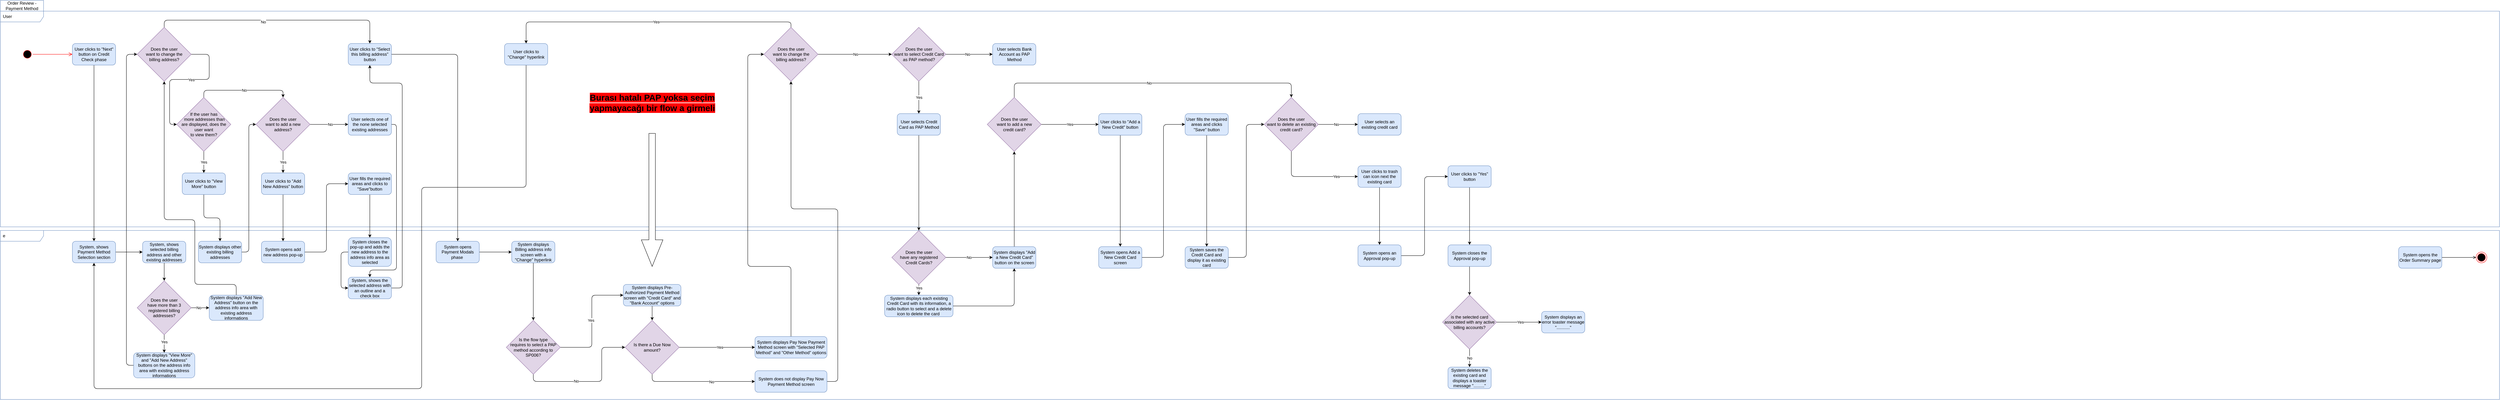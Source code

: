 <mxfile version="20.8.13" type="github">
  <diagram id="C5RBs43oDa-KdzZeNtuy" name="Page-1">
    <mxGraphModel dx="4780" dy="4201" grid="1" gridSize="10" guides="1" tooltips="1" connect="1" arrows="1" fold="1" page="1" pageScale="1" pageWidth="1169" pageHeight="827" math="0" shadow="0">
      <root>
        <mxCell id="WIyWlLk6GJQsqaUBKTNV-0" />
        <mxCell id="WIyWlLk6GJQsqaUBKTNV-1" parent="WIyWlLk6GJQsqaUBKTNV-0" />
        <mxCell id="Vh_eDv6WG60vxoZglGoL-0" value="e" style="shape=umlFrame;whiteSpace=wrap;html=1;width=120;height=30;boundedLbl=1;verticalAlign=middle;align=left;spacingLeft=5;fillColor=none;strokeColor=#6c8ebf;" vertex="1" parent="WIyWlLk6GJQsqaUBKTNV-1">
          <mxGeometry x="50" y="-900" width="6940" height="470" as="geometry" />
        </mxCell>
        <mxCell id="Vh_eDv6WG60vxoZglGoL-1" value="User" style="shape=umlFrame;whiteSpace=wrap;html=1;width=120;height=30;boundedLbl=1;verticalAlign=middle;align=left;spacingLeft=5;fillColor=none;strokeColor=#6c8ebf;" vertex="1" parent="WIyWlLk6GJQsqaUBKTNV-1">
          <mxGeometry x="50" y="-1510" width="6940" height="600" as="geometry" />
        </mxCell>
        <mxCell id="Vh_eDv6WG60vxoZglGoL-2" value="" style="ellipse;html=1;shape=startState;fillColor=#000000;strokeColor=#ff0000;" vertex="1" parent="WIyWlLk6GJQsqaUBKTNV-1">
          <mxGeometry x="110" y="-1405" width="30" height="30" as="geometry" />
        </mxCell>
        <mxCell id="Vh_eDv6WG60vxoZglGoL-3" value="" style="edgeStyle=orthogonalEdgeStyle;html=1;verticalAlign=bottom;endArrow=open;endSize=8;strokeColor=#ff0000;rounded=0;entryX=0;entryY=0.5;entryDx=0;entryDy=0;" edge="1" parent="WIyWlLk6GJQsqaUBKTNV-1" source="Vh_eDv6WG60vxoZglGoL-2" target="Vh_eDv6WG60vxoZglGoL-5">
          <mxGeometry relative="1" as="geometry">
            <mxPoint x="125" y="-1315" as="targetPoint" />
          </mxGeometry>
        </mxCell>
        <mxCell id="Vh_eDv6WG60vxoZglGoL-21" style="edgeStyle=orthogonalEdgeStyle;rounded=1;orthogonalLoop=1;jettySize=auto;html=1;entryX=0.5;entryY=0;entryDx=0;entryDy=0;" edge="1" parent="WIyWlLk6GJQsqaUBKTNV-1" source="Vh_eDv6WG60vxoZglGoL-5" target="Vh_eDv6WG60vxoZglGoL-17">
          <mxGeometry relative="1" as="geometry" />
        </mxCell>
        <mxCell id="Vh_eDv6WG60vxoZglGoL-5" value="User clicks to &quot;Next&quot; button on Credit Check phase" style="whiteSpace=wrap;html=1;fillColor=#dae8fc;strokeColor=#6c8ebf;rounded=1;" vertex="1" parent="WIyWlLk6GJQsqaUBKTNV-1">
          <mxGeometry x="250" y="-1420" width="120" height="60" as="geometry" />
        </mxCell>
        <mxCell id="Vh_eDv6WG60vxoZglGoL-24" style="edgeStyle=orthogonalEdgeStyle;rounded=1;orthogonalLoop=1;jettySize=auto;html=1;entryX=0.5;entryY=0;entryDx=0;entryDy=0;exitX=0.5;exitY=0;exitDx=0;exitDy=0;" edge="1" parent="WIyWlLk6GJQsqaUBKTNV-1" source="Vh_eDv6WG60vxoZglGoL-13" target="Vh_eDv6WG60vxoZglGoL-23">
          <mxGeometry relative="1" as="geometry" />
        </mxCell>
        <mxCell id="Vh_eDv6WG60vxoZglGoL-25" value="No" style="edgeLabel;html=1;align=center;verticalAlign=middle;resizable=0;points=[];" vertex="1" connectable="0" parent="Vh_eDv6WG60vxoZglGoL-24">
          <mxGeometry x="0.245" y="-1" relative="1" as="geometry">
            <mxPoint x="-114" y="4" as="offset" />
          </mxGeometry>
        </mxCell>
        <mxCell id="Vh_eDv6WG60vxoZglGoL-90" style="edgeStyle=orthogonalEdgeStyle;rounded=1;orthogonalLoop=1;jettySize=auto;html=1;entryX=0;entryY=0.5;entryDx=0;entryDy=0;" edge="1" parent="WIyWlLk6GJQsqaUBKTNV-1" source="Vh_eDv6WG60vxoZglGoL-13" target="Vh_eDv6WG60vxoZglGoL-60">
          <mxGeometry relative="1" as="geometry">
            <Array as="points">
              <mxPoint x="630" y="-1390" />
              <mxPoint x="630" y="-1320" />
              <mxPoint x="520" y="-1320" />
              <mxPoint x="520" y="-1195" />
            </Array>
          </mxGeometry>
        </mxCell>
        <mxCell id="Vh_eDv6WG60vxoZglGoL-91" value="Yes" style="edgeLabel;html=1;align=center;verticalAlign=middle;resizable=0;points=[];" vertex="1" connectable="0" parent="Vh_eDv6WG60vxoZglGoL-90">
          <mxGeometry x="-0.148" y="1" relative="1" as="geometry">
            <mxPoint x="-10" as="offset" />
          </mxGeometry>
        </mxCell>
        <mxCell id="Vh_eDv6WG60vxoZglGoL-13" value="Does the user &lt;br&gt;want to change the &lt;br&gt;billing address?" style="rhombus;whiteSpace=wrap;html=1;fillColor=#e1d5e7;strokeColor=#9673a6;" vertex="1" parent="WIyWlLk6GJQsqaUBKTNV-1">
          <mxGeometry x="430" y="-1465" width="150" height="150" as="geometry" />
        </mxCell>
        <mxCell id="Vh_eDv6WG60vxoZglGoL-14" style="edgeStyle=orthogonalEdgeStyle;rounded=0;orthogonalLoop=1;jettySize=auto;html=1;entryX=0;entryY=0.5;entryDx=0;entryDy=0;endArrow=open;endFill=0;" edge="1" parent="WIyWlLk6GJQsqaUBKTNV-1" source="Vh_eDv6WG60vxoZglGoL-15" target="Vh_eDv6WG60vxoZglGoL-18">
          <mxGeometry relative="1" as="geometry" />
        </mxCell>
        <mxCell id="Vh_eDv6WG60vxoZglGoL-15" value="System opens the Order Summary page" style="whiteSpace=wrap;html=1;fillColor=#dae8fc;strokeColor=#6c8ebf;rounded=1;" vertex="1" parent="WIyWlLk6GJQsqaUBKTNV-1">
          <mxGeometry x="6710" y="-855" width="120" height="60" as="geometry" />
        </mxCell>
        <mxCell id="Vh_eDv6WG60vxoZglGoL-58" style="edgeStyle=orthogonalEdgeStyle;rounded=1;orthogonalLoop=1;jettySize=auto;html=1;entryX=0;entryY=0.5;entryDx=0;entryDy=0;" edge="1" parent="WIyWlLk6GJQsqaUBKTNV-1" source="Vh_eDv6WG60vxoZglGoL-17" target="Vh_eDv6WG60vxoZglGoL-47">
          <mxGeometry relative="1" as="geometry" />
        </mxCell>
        <mxCell id="Vh_eDv6WG60vxoZglGoL-17" value="System, shows Payment Method Selection section" style="whiteSpace=wrap;html=1;fillColor=#dae8fc;strokeColor=#6c8ebf;rounded=1;" vertex="1" parent="WIyWlLk6GJQsqaUBKTNV-1">
          <mxGeometry x="250" y="-870" width="120" height="60" as="geometry" />
        </mxCell>
        <mxCell id="Vh_eDv6WG60vxoZglGoL-18" value="" style="ellipse;html=1;shape=endState;fillColor=#000000;strokeColor=#ff0000;" vertex="1" parent="WIyWlLk6GJQsqaUBKTNV-1">
          <mxGeometry x="6925" y="-840" width="30" height="30" as="geometry" />
        </mxCell>
        <mxCell id="Vh_eDv6WG60vxoZglGoL-19" value="Order Review - Payment Method" style="rounded=0;whiteSpace=wrap;html=1;fillColor=none;strokeColor=#6c8ebf;" vertex="1" parent="WIyWlLk6GJQsqaUBKTNV-1">
          <mxGeometry x="50" y="-1540" width="120" height="30" as="geometry" />
        </mxCell>
        <mxCell id="Vh_eDv6WG60vxoZglGoL-70" style="edgeStyle=orthogonalEdgeStyle;rounded=1;orthogonalLoop=1;jettySize=auto;html=1;entryX=0.5;entryY=0;entryDx=0;entryDy=0;" edge="1" parent="WIyWlLk6GJQsqaUBKTNV-1" source="Vh_eDv6WG60vxoZglGoL-23" target="Vh_eDv6WG60vxoZglGoL-69">
          <mxGeometry relative="1" as="geometry" />
        </mxCell>
        <mxCell id="Vh_eDv6WG60vxoZglGoL-23" value="User clicks to &quot;Select this billing address&quot; button" style="whiteSpace=wrap;html=1;fillColor=#dae8fc;strokeColor=#6c8ebf;rounded=1;" vertex="1" parent="WIyWlLk6GJQsqaUBKTNV-1">
          <mxGeometry x="1016" y="-1420" width="120" height="60" as="geometry" />
        </mxCell>
        <mxCell id="Vh_eDv6WG60vxoZglGoL-31" style="edgeStyle=orthogonalEdgeStyle;rounded=1;orthogonalLoop=1;jettySize=auto;html=1;entryX=0;entryY=0.5;entryDx=0;entryDy=0;" edge="1" parent="WIyWlLk6GJQsqaUBKTNV-1" source="Vh_eDv6WG60vxoZglGoL-27" target="Vh_eDv6WG60vxoZglGoL-30">
          <mxGeometry relative="1" as="geometry" />
        </mxCell>
        <mxCell id="Vh_eDv6WG60vxoZglGoL-32" value="No" style="edgeLabel;html=1;align=center;verticalAlign=middle;resizable=0;points=[];" vertex="1" connectable="0" parent="Vh_eDv6WG60vxoZglGoL-31">
          <mxGeometry x="0.213" y="-2" relative="1" as="geometry">
            <mxPoint x="-9" y="-2" as="offset" />
          </mxGeometry>
        </mxCell>
        <mxCell id="Vh_eDv6WG60vxoZglGoL-38" style="edgeStyle=orthogonalEdgeStyle;rounded=1;orthogonalLoop=1;jettySize=auto;html=1;entryX=0.5;entryY=0;entryDx=0;entryDy=0;" edge="1" parent="WIyWlLk6GJQsqaUBKTNV-1" source="Vh_eDv6WG60vxoZglGoL-27" target="Vh_eDv6WG60vxoZglGoL-35">
          <mxGeometry relative="1" as="geometry" />
        </mxCell>
        <mxCell id="Vh_eDv6WG60vxoZglGoL-39" value="Yes" style="edgeLabel;html=1;align=center;verticalAlign=middle;resizable=0;points=[];" vertex="1" connectable="0" parent="Vh_eDv6WG60vxoZglGoL-38">
          <mxGeometry x="0.22" relative="1" as="geometry">
            <mxPoint y="-7" as="offset" />
          </mxGeometry>
        </mxCell>
        <mxCell id="Vh_eDv6WG60vxoZglGoL-27" value="Does the user &lt;br&gt;want to add a new address?" style="rhombus;whiteSpace=wrap;html=1;fillColor=#e1d5e7;strokeColor=#9673a6;" vertex="1" parent="WIyWlLk6GJQsqaUBKTNV-1">
          <mxGeometry x="760" y="-1270" width="150" height="150" as="geometry" />
        </mxCell>
        <mxCell id="Vh_eDv6WG60vxoZglGoL-50" style="edgeStyle=orthogonalEdgeStyle;rounded=1;orthogonalLoop=1;jettySize=auto;html=1;entryX=0.5;entryY=0;entryDx=0;entryDy=0;" edge="1" parent="WIyWlLk6GJQsqaUBKTNV-1" source="Vh_eDv6WG60vxoZglGoL-30" target="Vh_eDv6WG60vxoZglGoL-33">
          <mxGeometry relative="1" as="geometry">
            <Array as="points">
              <mxPoint x="1150" y="-1195" />
              <mxPoint x="1150" y="-790" />
              <mxPoint x="1076" y="-790" />
            </Array>
          </mxGeometry>
        </mxCell>
        <mxCell id="Vh_eDv6WG60vxoZglGoL-30" value="User selects one of the none selected existing addresses" style="whiteSpace=wrap;html=1;fillColor=#dae8fc;strokeColor=#6c8ebf;rounded=1;" vertex="1" parent="WIyWlLk6GJQsqaUBKTNV-1">
          <mxGeometry x="1016" y="-1225" width="120" height="60" as="geometry" />
        </mxCell>
        <mxCell id="Vh_eDv6WG60vxoZglGoL-34" style="edgeStyle=orthogonalEdgeStyle;rounded=1;orthogonalLoop=1;jettySize=auto;html=1;entryX=0.5;entryY=1;entryDx=0;entryDy=0;" edge="1" parent="WIyWlLk6GJQsqaUBKTNV-1" source="Vh_eDv6WG60vxoZglGoL-33" target="Vh_eDv6WG60vxoZglGoL-23">
          <mxGeometry relative="1" as="geometry">
            <Array as="points">
              <mxPoint x="1166" y="-740" />
              <mxPoint x="1166" y="-1310" />
              <mxPoint x="1076" y="-1310" />
            </Array>
          </mxGeometry>
        </mxCell>
        <mxCell id="Vh_eDv6WG60vxoZglGoL-33" value="System, shows the selected address with an outline and a check box" style="whiteSpace=wrap;html=1;fillColor=#dae8fc;strokeColor=#6c8ebf;rounded=1;" vertex="1" parent="WIyWlLk6GJQsqaUBKTNV-1">
          <mxGeometry x="1016" y="-770" width="120" height="60" as="geometry" />
        </mxCell>
        <mxCell id="Vh_eDv6WG60vxoZglGoL-40" style="edgeStyle=orthogonalEdgeStyle;rounded=1;orthogonalLoop=1;jettySize=auto;html=1;entryX=0.5;entryY=0;entryDx=0;entryDy=0;" edge="1" parent="WIyWlLk6GJQsqaUBKTNV-1" source="Vh_eDv6WG60vxoZglGoL-35" target="Vh_eDv6WG60vxoZglGoL-36">
          <mxGeometry relative="1" as="geometry" />
        </mxCell>
        <mxCell id="Vh_eDv6WG60vxoZglGoL-35" value="User clicks to &quot;Add New Address&quot; button" style="whiteSpace=wrap;html=1;fillColor=#dae8fc;strokeColor=#6c8ebf;rounded=1;" vertex="1" parent="WIyWlLk6GJQsqaUBKTNV-1">
          <mxGeometry x="775" y="-1060" width="120" height="60" as="geometry" />
        </mxCell>
        <mxCell id="Vh_eDv6WG60vxoZglGoL-41" style="edgeStyle=orthogonalEdgeStyle;rounded=1;orthogonalLoop=1;jettySize=auto;html=1;entryX=0;entryY=0.5;entryDx=0;entryDy=0;" edge="1" parent="WIyWlLk6GJQsqaUBKTNV-1" source="Vh_eDv6WG60vxoZglGoL-36" target="Vh_eDv6WG60vxoZglGoL-37">
          <mxGeometry relative="1" as="geometry" />
        </mxCell>
        <mxCell id="Vh_eDv6WG60vxoZglGoL-36" value="System opens add new address pop-up" style="whiteSpace=wrap;html=1;fillColor=#dae8fc;strokeColor=#6c8ebf;rounded=1;" vertex="1" parent="WIyWlLk6GJQsqaUBKTNV-1">
          <mxGeometry x="775" y="-870" width="120" height="60" as="geometry" />
        </mxCell>
        <mxCell id="Vh_eDv6WG60vxoZglGoL-45" style="edgeStyle=orthogonalEdgeStyle;rounded=1;orthogonalLoop=1;jettySize=auto;html=1;entryX=0.5;entryY=0;entryDx=0;entryDy=0;" edge="1" parent="WIyWlLk6GJQsqaUBKTNV-1" source="Vh_eDv6WG60vxoZglGoL-37" target="Vh_eDv6WG60vxoZglGoL-42">
          <mxGeometry relative="1" as="geometry">
            <Array as="points">
              <mxPoint x="1076" y="-910" />
              <mxPoint x="1076" y="-910" />
            </Array>
          </mxGeometry>
        </mxCell>
        <mxCell id="Vh_eDv6WG60vxoZglGoL-37" value="User fills the required areas and clicks to &quot;Save&quot;button" style="whiteSpace=wrap;html=1;fillColor=#dae8fc;strokeColor=#6c8ebf;rounded=1;" vertex="1" parent="WIyWlLk6GJQsqaUBKTNV-1">
          <mxGeometry x="1016" y="-1060" width="120" height="60" as="geometry" />
        </mxCell>
        <mxCell id="Vh_eDv6WG60vxoZglGoL-44" style="edgeStyle=orthogonalEdgeStyle;rounded=1;orthogonalLoop=1;jettySize=auto;html=1;entryX=0;entryY=0.5;entryDx=0;entryDy=0;" edge="1" parent="WIyWlLk6GJQsqaUBKTNV-1" source="Vh_eDv6WG60vxoZglGoL-42" target="Vh_eDv6WG60vxoZglGoL-33">
          <mxGeometry relative="1" as="geometry">
            <Array as="points">
              <mxPoint x="996" y="-840" />
              <mxPoint x="996" y="-740" />
            </Array>
          </mxGeometry>
        </mxCell>
        <mxCell id="Vh_eDv6WG60vxoZglGoL-42" value="System closes the pop-up and adds the new address to the address info area as selected" style="whiteSpace=wrap;html=1;fillColor=#dae8fc;strokeColor=#6c8ebf;rounded=1;" vertex="1" parent="WIyWlLk6GJQsqaUBKTNV-1">
          <mxGeometry x="1016" y="-880" width="120" height="80" as="geometry" />
        </mxCell>
        <mxCell id="Vh_eDv6WG60vxoZglGoL-51" style="edgeStyle=orthogonalEdgeStyle;rounded=1;orthogonalLoop=1;jettySize=auto;html=1;" edge="1" parent="WIyWlLk6GJQsqaUBKTNV-1" source="Vh_eDv6WG60vxoZglGoL-47" target="Vh_eDv6WG60vxoZglGoL-48">
          <mxGeometry relative="1" as="geometry" />
        </mxCell>
        <mxCell id="Vh_eDv6WG60vxoZglGoL-47" value="System, shows selected billing address and other existing addresses" style="whiteSpace=wrap;html=1;fillColor=#dae8fc;strokeColor=#6c8ebf;rounded=1;" vertex="1" parent="WIyWlLk6GJQsqaUBKTNV-1">
          <mxGeometry x="445" y="-870" width="120" height="60" as="geometry" />
        </mxCell>
        <mxCell id="Vh_eDv6WG60vxoZglGoL-52" style="edgeStyle=orthogonalEdgeStyle;rounded=1;orthogonalLoop=1;jettySize=auto;html=1;entryX=0.5;entryY=0;entryDx=0;entryDy=0;" edge="1" parent="WIyWlLk6GJQsqaUBKTNV-1" source="Vh_eDv6WG60vxoZglGoL-48" target="Vh_eDv6WG60vxoZglGoL-49">
          <mxGeometry relative="1" as="geometry" />
        </mxCell>
        <mxCell id="Vh_eDv6WG60vxoZglGoL-53" value="Yes" style="edgeLabel;html=1;align=center;verticalAlign=middle;resizable=0;points=[];" vertex="1" connectable="0" parent="Vh_eDv6WG60vxoZglGoL-52">
          <mxGeometry x="-0.32" y="-1" relative="1" as="geometry">
            <mxPoint x="1" y="3" as="offset" />
          </mxGeometry>
        </mxCell>
        <mxCell id="Vh_eDv6WG60vxoZglGoL-55" style="edgeStyle=orthogonalEdgeStyle;rounded=1;orthogonalLoop=1;jettySize=auto;html=1;entryX=0;entryY=0.5;entryDx=0;entryDy=0;" edge="1" parent="WIyWlLk6GJQsqaUBKTNV-1" source="Vh_eDv6WG60vxoZglGoL-48" target="Vh_eDv6WG60vxoZglGoL-54">
          <mxGeometry relative="1" as="geometry" />
        </mxCell>
        <mxCell id="Vh_eDv6WG60vxoZglGoL-56" value="No" style="edgeLabel;html=1;align=center;verticalAlign=middle;resizable=0;points=[];" vertex="1" connectable="0" parent="Vh_eDv6WG60vxoZglGoL-55">
          <mxGeometry x="0.173" y="-2" relative="1" as="geometry">
            <mxPoint x="-9" y="-2" as="offset" />
          </mxGeometry>
        </mxCell>
        <mxCell id="Vh_eDv6WG60vxoZglGoL-48" value="Does the user &lt;br&gt;have more than 3 registered billing addresses?" style="rhombus;whiteSpace=wrap;html=1;fillColor=#e1d5e7;strokeColor=#9673a6;" vertex="1" parent="WIyWlLk6GJQsqaUBKTNV-1">
          <mxGeometry x="430" y="-760" width="150" height="150" as="geometry" />
        </mxCell>
        <mxCell id="Vh_eDv6WG60vxoZglGoL-57" style="edgeStyle=orthogonalEdgeStyle;rounded=1;orthogonalLoop=1;jettySize=auto;html=1;entryX=0;entryY=0.5;entryDx=0;entryDy=0;" edge="1" parent="WIyWlLk6GJQsqaUBKTNV-1" source="Vh_eDv6WG60vxoZglGoL-49" target="Vh_eDv6WG60vxoZglGoL-13">
          <mxGeometry relative="1" as="geometry">
            <Array as="points">
              <mxPoint x="400" y="-525" />
              <mxPoint x="400" y="-1390" />
            </Array>
          </mxGeometry>
        </mxCell>
        <mxCell id="Vh_eDv6WG60vxoZglGoL-49" value="System displays &quot;View More&quot; and &quot;Add New Address&quot; buttons on the address info area with existing address informations" style="whiteSpace=wrap;html=1;fillColor=#dae8fc;strokeColor=#6c8ebf;rounded=1;" vertex="1" parent="WIyWlLk6GJQsqaUBKTNV-1">
          <mxGeometry x="420" y="-560" width="170" height="70" as="geometry" />
        </mxCell>
        <mxCell id="Vh_eDv6WG60vxoZglGoL-59" style="edgeStyle=orthogonalEdgeStyle;rounded=1;orthogonalLoop=1;jettySize=auto;html=1;entryX=0.5;entryY=1;entryDx=0;entryDy=0;" edge="1" parent="WIyWlLk6GJQsqaUBKTNV-1" source="Vh_eDv6WG60vxoZglGoL-54" target="Vh_eDv6WG60vxoZglGoL-13">
          <mxGeometry relative="1" as="geometry">
            <Array as="points">
              <mxPoint x="705" y="-750" />
              <mxPoint x="590" y="-750" />
              <mxPoint x="590" y="-930" />
              <mxPoint x="505" y="-930" />
            </Array>
          </mxGeometry>
        </mxCell>
        <mxCell id="Vh_eDv6WG60vxoZglGoL-54" value="System displays &quot;Add New Address&quot; button on the address info area with existing address informations" style="whiteSpace=wrap;html=1;fillColor=#dae8fc;strokeColor=#6c8ebf;rounded=1;" vertex="1" parent="WIyWlLk6GJQsqaUBKTNV-1">
          <mxGeometry x="630" y="-720" width="150" height="70" as="geometry" />
        </mxCell>
        <mxCell id="Vh_eDv6WG60vxoZglGoL-61" style="edgeStyle=orthogonalEdgeStyle;rounded=1;orthogonalLoop=1;jettySize=auto;html=1;entryX=0.5;entryY=0;entryDx=0;entryDy=0;exitX=0.5;exitY=0;exitDx=0;exitDy=0;" edge="1" parent="WIyWlLk6GJQsqaUBKTNV-1" source="Vh_eDv6WG60vxoZglGoL-60" target="Vh_eDv6WG60vxoZglGoL-27">
          <mxGeometry relative="1" as="geometry" />
        </mxCell>
        <mxCell id="Vh_eDv6WG60vxoZglGoL-62" value="No" style="edgeLabel;html=1;align=center;verticalAlign=middle;resizable=0;points=[];" vertex="1" connectable="0" parent="Vh_eDv6WG60vxoZglGoL-61">
          <mxGeometry x="-0.292" y="1" relative="1" as="geometry">
            <mxPoint x="40" y="1" as="offset" />
          </mxGeometry>
        </mxCell>
        <mxCell id="Vh_eDv6WG60vxoZglGoL-66" style="edgeStyle=orthogonalEdgeStyle;rounded=1;orthogonalLoop=1;jettySize=auto;html=1;" edge="1" parent="WIyWlLk6GJQsqaUBKTNV-1" source="Vh_eDv6WG60vxoZglGoL-60" target="Vh_eDv6WG60vxoZglGoL-63">
          <mxGeometry relative="1" as="geometry" />
        </mxCell>
        <mxCell id="Vh_eDv6WG60vxoZglGoL-67" value="Yes" style="edgeLabel;html=1;align=center;verticalAlign=middle;resizable=0;points=[];" vertex="1" connectable="0" parent="Vh_eDv6WG60vxoZglGoL-66">
          <mxGeometry x="0.167" y="2" relative="1" as="geometry">
            <mxPoint x="-2" y="-5" as="offset" />
          </mxGeometry>
        </mxCell>
        <mxCell id="Vh_eDv6WG60vxoZglGoL-60" value="If the user has&lt;br&gt;&amp;nbsp;more addresses than &lt;br&gt;are displayed, does the user want &lt;br&gt;to view them?" style="rhombus;whiteSpace=wrap;html=1;fillColor=#e1d5e7;strokeColor=#9673a6;" vertex="1" parent="WIyWlLk6GJQsqaUBKTNV-1">
          <mxGeometry x="540" y="-1270" width="150" height="150" as="geometry" />
        </mxCell>
        <mxCell id="Vh_eDv6WG60vxoZglGoL-65" style="edgeStyle=orthogonalEdgeStyle;rounded=1;orthogonalLoop=1;jettySize=auto;html=1;entryX=0.5;entryY=0;entryDx=0;entryDy=0;" edge="1" parent="WIyWlLk6GJQsqaUBKTNV-1" source="Vh_eDv6WG60vxoZglGoL-63" target="Vh_eDv6WG60vxoZglGoL-64">
          <mxGeometry relative="1" as="geometry" />
        </mxCell>
        <mxCell id="Vh_eDv6WG60vxoZglGoL-63" value="User clicks to &quot;View More&quot; button" style="whiteSpace=wrap;html=1;fillColor=#dae8fc;strokeColor=#6c8ebf;rounded=1;" vertex="1" parent="WIyWlLk6GJQsqaUBKTNV-1">
          <mxGeometry x="555" y="-1060" width="120" height="60" as="geometry" />
        </mxCell>
        <mxCell id="Vh_eDv6WG60vxoZglGoL-68" style="edgeStyle=orthogonalEdgeStyle;rounded=1;orthogonalLoop=1;jettySize=auto;html=1;entryX=0;entryY=0.5;entryDx=0;entryDy=0;" edge="1" parent="WIyWlLk6GJQsqaUBKTNV-1" source="Vh_eDv6WG60vxoZglGoL-64" target="Vh_eDv6WG60vxoZglGoL-27">
          <mxGeometry relative="1" as="geometry" />
        </mxCell>
        <mxCell id="Vh_eDv6WG60vxoZglGoL-64" value="System displays other existing billing addresses" style="whiteSpace=wrap;html=1;fillColor=#dae8fc;strokeColor=#6c8ebf;rounded=1;" vertex="1" parent="WIyWlLk6GJQsqaUBKTNV-1">
          <mxGeometry x="600" y="-870" width="120" height="60" as="geometry" />
        </mxCell>
        <mxCell id="Vh_eDv6WG60vxoZglGoL-76" style="edgeStyle=orthogonalEdgeStyle;rounded=1;orthogonalLoop=1;jettySize=auto;html=1;entryX=0;entryY=0.5;entryDx=0;entryDy=0;" edge="1" parent="WIyWlLk6GJQsqaUBKTNV-1" source="Vh_eDv6WG60vxoZglGoL-69" target="Vh_eDv6WG60vxoZglGoL-71">
          <mxGeometry relative="1" as="geometry" />
        </mxCell>
        <mxCell id="Vh_eDv6WG60vxoZglGoL-69" value="System opens Payment Modals phase&amp;nbsp;" style="whiteSpace=wrap;html=1;fillColor=#dae8fc;strokeColor=#6c8ebf;rounded=1;" vertex="1" parent="WIyWlLk6GJQsqaUBKTNV-1">
          <mxGeometry x="1260" y="-870" width="120" height="60" as="geometry" />
        </mxCell>
        <mxCell id="Vh_eDv6WG60vxoZglGoL-121" style="edgeStyle=orthogonalEdgeStyle;rounded=1;orthogonalLoop=1;jettySize=auto;html=1;entryX=0.5;entryY=0;entryDx=0;entryDy=0;" edge="1" parent="WIyWlLk6GJQsqaUBKTNV-1" source="Vh_eDv6WG60vxoZglGoL-71" target="Vh_eDv6WG60vxoZglGoL-119">
          <mxGeometry relative="1" as="geometry" />
        </mxCell>
        <mxCell id="Vh_eDv6WG60vxoZglGoL-71" value="System displays Billing address info screen with a &quot;Change&quot; hyperlink" style="whiteSpace=wrap;html=1;fillColor=#dae8fc;strokeColor=#6c8ebf;rounded=1;" vertex="1" parent="WIyWlLk6GJQsqaUBKTNV-1">
          <mxGeometry x="1470" y="-870" width="120" height="60" as="geometry" />
        </mxCell>
        <mxCell id="Vh_eDv6WG60vxoZglGoL-78" style="edgeStyle=orthogonalEdgeStyle;rounded=1;orthogonalLoop=1;jettySize=auto;html=1;" edge="1" parent="WIyWlLk6GJQsqaUBKTNV-1" source="Vh_eDv6WG60vxoZglGoL-72" target="Vh_eDv6WG60vxoZglGoL-74">
          <mxGeometry relative="1" as="geometry" />
        </mxCell>
        <mxCell id="Vh_eDv6WG60vxoZglGoL-72" value="System displays Pre-Authorized Payment Method screen with &quot;Credit Card&quot; and &quot;Bank Account&quot; options" style="whiteSpace=wrap;html=1;fillColor=#dae8fc;strokeColor=#6c8ebf;rounded=1;" vertex="1" parent="WIyWlLk6GJQsqaUBKTNV-1">
          <mxGeometry x="1780" y="-750" width="160" height="60" as="geometry" />
        </mxCell>
        <mxCell id="Vh_eDv6WG60vxoZglGoL-79" style="edgeStyle=orthogonalEdgeStyle;rounded=1;orthogonalLoop=1;jettySize=auto;html=1;entryX=0;entryY=0.5;entryDx=0;entryDy=0;" edge="1" parent="WIyWlLk6GJQsqaUBKTNV-1" source="Vh_eDv6WG60vxoZglGoL-74" target="Vh_eDv6WG60vxoZglGoL-75">
          <mxGeometry relative="1" as="geometry" />
        </mxCell>
        <mxCell id="Vh_eDv6WG60vxoZglGoL-80" value="Yes" style="edgeLabel;html=1;align=center;verticalAlign=middle;resizable=0;points=[];" vertex="1" connectable="0" parent="Vh_eDv6WG60vxoZglGoL-79">
          <mxGeometry x="0.165" relative="1" as="geometry">
            <mxPoint x="-10" as="offset" />
          </mxGeometry>
        </mxCell>
        <mxCell id="Vh_eDv6WG60vxoZglGoL-87" style="edgeStyle=orthogonalEdgeStyle;rounded=1;orthogonalLoop=1;jettySize=auto;html=1;entryX=0;entryY=0.5;entryDx=0;entryDy=0;" edge="1" parent="WIyWlLk6GJQsqaUBKTNV-1" source="Vh_eDv6WG60vxoZglGoL-74" target="Vh_eDv6WG60vxoZglGoL-86">
          <mxGeometry relative="1" as="geometry">
            <Array as="points">
              <mxPoint x="1860" y="-480" />
            </Array>
          </mxGeometry>
        </mxCell>
        <mxCell id="Vh_eDv6WG60vxoZglGoL-88" value="No" style="edgeLabel;html=1;align=center;verticalAlign=middle;resizable=0;points=[];" vertex="1" connectable="0" parent="Vh_eDv6WG60vxoZglGoL-87">
          <mxGeometry x="0.212" y="-1" relative="1" as="geometry">
            <mxPoint as="offset" />
          </mxGeometry>
        </mxCell>
        <mxCell id="Vh_eDv6WG60vxoZglGoL-74" value="Is there a Due Now amount?" style="rhombus;whiteSpace=wrap;html=1;fillColor=#e1d5e7;strokeColor=#9673a6;" vertex="1" parent="WIyWlLk6GJQsqaUBKTNV-1">
          <mxGeometry x="1785" y="-650" width="150" height="150" as="geometry" />
        </mxCell>
        <mxCell id="Vh_eDv6WG60vxoZglGoL-84" style="edgeStyle=orthogonalEdgeStyle;rounded=1;orthogonalLoop=1;jettySize=auto;html=1;entryX=0;entryY=0.5;entryDx=0;entryDy=0;" edge="1" parent="WIyWlLk6GJQsqaUBKTNV-1" source="Vh_eDv6WG60vxoZglGoL-75" target="Vh_eDv6WG60vxoZglGoL-81">
          <mxGeometry relative="1" as="geometry">
            <Array as="points">
              <mxPoint x="2245.57" y="-800" />
              <mxPoint x="2125.57" y="-800" />
              <mxPoint x="2125.57" y="-1390" />
            </Array>
          </mxGeometry>
        </mxCell>
        <mxCell id="Vh_eDv6WG60vxoZglGoL-75" value="System displays&amp;nbsp;Pay Now Payment Method screen with &quot;Selected PAP Method&quot; and &quot;Other Method&quot; options" style="whiteSpace=wrap;html=1;fillColor=#dae8fc;strokeColor=#6c8ebf;rounded=1;" vertex="1" parent="WIyWlLk6GJQsqaUBKTNV-1">
          <mxGeometry x="2145.57" y="-605" width="200" height="60" as="geometry" />
        </mxCell>
        <mxCell id="Vh_eDv6WG60vxoZglGoL-93" style="edgeStyle=orthogonalEdgeStyle;rounded=1;orthogonalLoop=1;jettySize=auto;html=1;entryX=0.5;entryY=0;entryDx=0;entryDy=0;" edge="1" parent="WIyWlLk6GJQsqaUBKTNV-1" source="Vh_eDv6WG60vxoZglGoL-81" target="Vh_eDv6WG60vxoZglGoL-92">
          <mxGeometry relative="1" as="geometry">
            <Array as="points">
              <mxPoint x="2246" y="-1480" />
              <mxPoint x="1510" y="-1480" />
            </Array>
          </mxGeometry>
        </mxCell>
        <mxCell id="Vh_eDv6WG60vxoZglGoL-94" value="Yes" style="edgeLabel;html=1;align=center;verticalAlign=middle;resizable=0;points=[];" vertex="1" connectable="0" parent="Vh_eDv6WG60vxoZglGoL-93">
          <mxGeometry x="-0.203" y="4" relative="1" as="geometry">
            <mxPoint x="-67" y="-4" as="offset" />
          </mxGeometry>
        </mxCell>
        <mxCell id="Vh_eDv6WG60vxoZglGoL-97" style="edgeStyle=orthogonalEdgeStyle;rounded=1;orthogonalLoop=1;jettySize=auto;html=1;entryX=0;entryY=0.5;entryDx=0;entryDy=0;" edge="1" parent="WIyWlLk6GJQsqaUBKTNV-1" source="Vh_eDv6WG60vxoZglGoL-81" target="Vh_eDv6WG60vxoZglGoL-96">
          <mxGeometry relative="1" as="geometry" />
        </mxCell>
        <mxCell id="Vh_eDv6WG60vxoZglGoL-98" value="No" style="edgeLabel;html=1;align=center;verticalAlign=middle;resizable=0;points=[];" vertex="1" connectable="0" parent="Vh_eDv6WG60vxoZglGoL-97">
          <mxGeometry x="0.243" y="-5" relative="1" as="geometry">
            <mxPoint x="-23" y="-5" as="offset" />
          </mxGeometry>
        </mxCell>
        <mxCell id="Vh_eDv6WG60vxoZglGoL-81" value="Does the user&lt;br style=&quot;border-color: var(--border-color);&quot;&gt;want to change the&lt;br style=&quot;border-color: var(--border-color);&quot;&gt;billing address?" style="rhombus;whiteSpace=wrap;html=1;fillColor=#e1d5e7;strokeColor=#9673a6;" vertex="1" parent="WIyWlLk6GJQsqaUBKTNV-1">
          <mxGeometry x="2170.57" y="-1465" width="150" height="150" as="geometry" />
        </mxCell>
        <mxCell id="Vh_eDv6WG60vxoZglGoL-89" style="edgeStyle=orthogonalEdgeStyle;rounded=1;orthogonalLoop=1;jettySize=auto;html=1;entryX=0.5;entryY=1;entryDx=0;entryDy=0;" edge="1" parent="WIyWlLk6GJQsqaUBKTNV-1" source="Vh_eDv6WG60vxoZglGoL-86" target="Vh_eDv6WG60vxoZglGoL-81">
          <mxGeometry relative="1" as="geometry">
            <Array as="points">
              <mxPoint x="2375.57" y="-480" />
              <mxPoint x="2375.57" y="-960" />
              <mxPoint x="2245.57" y="-960" />
            </Array>
          </mxGeometry>
        </mxCell>
        <mxCell id="Vh_eDv6WG60vxoZglGoL-86" value="System does not display Pay Now Payment Method screen" style="whiteSpace=wrap;html=1;fillColor=#dae8fc;strokeColor=#6c8ebf;rounded=1;" vertex="1" parent="WIyWlLk6GJQsqaUBKTNV-1">
          <mxGeometry x="2145.57" y="-510" width="200" height="60" as="geometry" />
        </mxCell>
        <mxCell id="Vh_eDv6WG60vxoZglGoL-95" style="edgeStyle=orthogonalEdgeStyle;rounded=1;orthogonalLoop=1;jettySize=auto;html=1;entryX=0.5;entryY=1;entryDx=0;entryDy=0;" edge="1" parent="WIyWlLk6GJQsqaUBKTNV-1" source="Vh_eDv6WG60vxoZglGoL-92" target="Vh_eDv6WG60vxoZglGoL-17">
          <mxGeometry relative="1" as="geometry">
            <Array as="points">
              <mxPoint x="1510" y="-1020" />
              <mxPoint x="1220" y="-1020" />
              <mxPoint x="1220" y="-460" />
              <mxPoint x="310" y="-460" />
            </Array>
          </mxGeometry>
        </mxCell>
        <mxCell id="Vh_eDv6WG60vxoZglGoL-92" value="User clicks to &quot;Change&quot; hyperlink" style="whiteSpace=wrap;html=1;fillColor=#dae8fc;strokeColor=#6c8ebf;rounded=1;" vertex="1" parent="WIyWlLk6GJQsqaUBKTNV-1">
          <mxGeometry x="1450" y="-1420" width="120" height="60" as="geometry" />
        </mxCell>
        <mxCell id="Vh_eDv6WG60vxoZglGoL-102" style="edgeStyle=orthogonalEdgeStyle;rounded=1;orthogonalLoop=1;jettySize=auto;html=1;entryX=0;entryY=0.5;entryDx=0;entryDy=0;" edge="1" parent="WIyWlLk6GJQsqaUBKTNV-1" source="Vh_eDv6WG60vxoZglGoL-96" target="Vh_eDv6WG60vxoZglGoL-101">
          <mxGeometry relative="1" as="geometry" />
        </mxCell>
        <mxCell id="Vh_eDv6WG60vxoZglGoL-104" value="No" style="edgeLabel;html=1;align=center;verticalAlign=middle;resizable=0;points=[];" vertex="1" connectable="0" parent="Vh_eDv6WG60vxoZglGoL-102">
          <mxGeometry x="-0.228" y="-3" relative="1" as="geometry">
            <mxPoint x="10" y="-3" as="offset" />
          </mxGeometry>
        </mxCell>
        <mxCell id="Vh_eDv6WG60vxoZglGoL-103" style="edgeStyle=orthogonalEdgeStyle;rounded=1;orthogonalLoop=1;jettySize=auto;html=1;entryX=0.5;entryY=0;entryDx=0;entryDy=0;" edge="1" parent="WIyWlLk6GJQsqaUBKTNV-1" source="Vh_eDv6WG60vxoZglGoL-96" target="Vh_eDv6WG60vxoZglGoL-100">
          <mxGeometry relative="1" as="geometry" />
        </mxCell>
        <mxCell id="Vh_eDv6WG60vxoZglGoL-105" value="Yes" style="edgeLabel;html=1;align=center;verticalAlign=middle;resizable=0;points=[];" vertex="1" connectable="0" parent="Vh_eDv6WG60vxoZglGoL-103">
          <mxGeometry x="0.2" y="-2" relative="1" as="geometry">
            <mxPoint x="2" y="-9" as="offset" />
          </mxGeometry>
        </mxCell>
        <mxCell id="Vh_eDv6WG60vxoZglGoL-96" value="Does the user&lt;br style=&quot;border-color: var(--border-color);&quot;&gt;want to select Credit Card as PAP method?" style="rhombus;whiteSpace=wrap;html=1;fillColor=#e1d5e7;strokeColor=#9673a6;" vertex="1" parent="WIyWlLk6GJQsqaUBKTNV-1">
          <mxGeometry x="2525.57" y="-1465" width="150" height="150" as="geometry" />
        </mxCell>
        <mxCell id="Vh_eDv6WG60vxoZglGoL-108" style="edgeStyle=orthogonalEdgeStyle;rounded=1;orthogonalLoop=1;jettySize=auto;html=1;" edge="1" parent="WIyWlLk6GJQsqaUBKTNV-1" source="Vh_eDv6WG60vxoZglGoL-100" target="Vh_eDv6WG60vxoZglGoL-106">
          <mxGeometry relative="1" as="geometry" />
        </mxCell>
        <mxCell id="Vh_eDv6WG60vxoZglGoL-100" value="User selects Credit Card as PAP Method" style="whiteSpace=wrap;html=1;fillColor=#dae8fc;strokeColor=#6c8ebf;rounded=1;" vertex="1" parent="WIyWlLk6GJQsqaUBKTNV-1">
          <mxGeometry x="2540.57" y="-1225" width="120" height="60" as="geometry" />
        </mxCell>
        <mxCell id="Vh_eDv6WG60vxoZglGoL-101" value="User selects Bank Account as PAP Method" style="whiteSpace=wrap;html=1;fillColor=#dae8fc;strokeColor=#6c8ebf;rounded=1;" vertex="1" parent="WIyWlLk6GJQsqaUBKTNV-1">
          <mxGeometry x="2805.57" y="-1420" width="120" height="60" as="geometry" />
        </mxCell>
        <mxCell id="Vh_eDv6WG60vxoZglGoL-109" style="edgeStyle=orthogonalEdgeStyle;rounded=1;orthogonalLoop=1;jettySize=auto;html=1;entryX=0.5;entryY=0;entryDx=0;entryDy=0;" edge="1" parent="WIyWlLk6GJQsqaUBKTNV-1" source="Vh_eDv6WG60vxoZglGoL-106" target="Vh_eDv6WG60vxoZglGoL-107">
          <mxGeometry relative="1" as="geometry" />
        </mxCell>
        <mxCell id="Vh_eDv6WG60vxoZglGoL-115" value="Yes" style="edgeLabel;html=1;align=center;verticalAlign=middle;resizable=0;points=[];" vertex="1" connectable="0" parent="Vh_eDv6WG60vxoZglGoL-109">
          <mxGeometry x="-0.733" relative="1" as="geometry">
            <mxPoint y="3" as="offset" />
          </mxGeometry>
        </mxCell>
        <mxCell id="Vh_eDv6WG60vxoZglGoL-113" style="edgeStyle=orthogonalEdgeStyle;rounded=1;orthogonalLoop=1;jettySize=auto;html=1;" edge="1" parent="WIyWlLk6GJQsqaUBKTNV-1" source="Vh_eDv6WG60vxoZglGoL-106" target="Vh_eDv6WG60vxoZglGoL-111">
          <mxGeometry relative="1" as="geometry" />
        </mxCell>
        <mxCell id="Vh_eDv6WG60vxoZglGoL-116" value="No" style="edgeLabel;html=1;align=center;verticalAlign=middle;resizable=0;points=[];" vertex="1" connectable="0" parent="Vh_eDv6WG60vxoZglGoL-113">
          <mxGeometry x="-0.228" y="-1" relative="1" as="geometry">
            <mxPoint x="14" y="-1" as="offset" />
          </mxGeometry>
        </mxCell>
        <mxCell id="Vh_eDv6WG60vxoZglGoL-106" value="Does the user&lt;br style=&quot;border-color: var(--border-color);&quot;&gt;have any registered &lt;br&gt;Credit Cards?" style="rhombus;whiteSpace=wrap;html=1;fillColor=#e1d5e7;strokeColor=#9673a6;" vertex="1" parent="WIyWlLk6GJQsqaUBKTNV-1">
          <mxGeometry x="2525.57" y="-900" width="150" height="150" as="geometry" />
        </mxCell>
        <mxCell id="Vh_eDv6WG60vxoZglGoL-114" style="edgeStyle=orthogonalEdgeStyle;rounded=1;orthogonalLoop=1;jettySize=auto;html=1;entryX=0.5;entryY=1;entryDx=0;entryDy=0;" edge="1" parent="WIyWlLk6GJQsqaUBKTNV-1" source="Vh_eDv6WG60vxoZglGoL-107" target="Vh_eDv6WG60vxoZglGoL-111">
          <mxGeometry relative="1" as="geometry" />
        </mxCell>
        <mxCell id="Vh_eDv6WG60vxoZglGoL-107" value="System displays each existing Credit Card with its information, a radio button to select and a delete icon to delete the card&amp;nbsp;" style="whiteSpace=wrap;html=1;fillColor=#dae8fc;strokeColor=#6c8ebf;rounded=1;" vertex="1" parent="WIyWlLk6GJQsqaUBKTNV-1">
          <mxGeometry x="2505.57" y="-720" width="190" height="60" as="geometry" />
        </mxCell>
        <mxCell id="Vh_eDv6WG60vxoZglGoL-118" style="edgeStyle=orthogonalEdgeStyle;rounded=1;orthogonalLoop=1;jettySize=auto;html=1;entryX=0.5;entryY=1;entryDx=0;entryDy=0;" edge="1" parent="WIyWlLk6GJQsqaUBKTNV-1" source="Vh_eDv6WG60vxoZglGoL-111" target="Vh_eDv6WG60vxoZglGoL-117">
          <mxGeometry relative="1" as="geometry" />
        </mxCell>
        <mxCell id="Vh_eDv6WG60vxoZglGoL-111" value="System displays &quot;Add a New Credit Card&quot; button on the screen" style="whiteSpace=wrap;html=1;fillColor=#dae8fc;strokeColor=#6c8ebf;rounded=1;" vertex="1" parent="WIyWlLk6GJQsqaUBKTNV-1">
          <mxGeometry x="2805.57" y="-855" width="120" height="60" as="geometry" />
        </mxCell>
        <mxCell id="Vh_eDv6WG60vxoZglGoL-127" style="edgeStyle=orthogonalEdgeStyle;rounded=1;orthogonalLoop=1;jettySize=auto;html=1;entryX=0;entryY=0.5;entryDx=0;entryDy=0;" edge="1" parent="WIyWlLk6GJQsqaUBKTNV-1" source="Vh_eDv6WG60vxoZglGoL-117" target="Vh_eDv6WG60vxoZglGoL-126">
          <mxGeometry relative="1" as="geometry" />
        </mxCell>
        <mxCell id="Vh_eDv6WG60vxoZglGoL-128" value="Yes" style="edgeLabel;html=1;align=center;verticalAlign=middle;resizable=0;points=[];" vertex="1" connectable="0" parent="Vh_eDv6WG60vxoZglGoL-127">
          <mxGeometry x="0.201" relative="1" as="geometry">
            <mxPoint x="-16" as="offset" />
          </mxGeometry>
        </mxCell>
        <mxCell id="Vh_eDv6WG60vxoZglGoL-141" style="edgeStyle=orthogonalEdgeStyle;rounded=1;orthogonalLoop=1;jettySize=auto;html=1;entryX=0.5;entryY=0;entryDx=0;entryDy=0;" edge="1" parent="WIyWlLk6GJQsqaUBKTNV-1" source="Vh_eDv6WG60vxoZglGoL-117" target="Vh_eDv6WG60vxoZglGoL-137">
          <mxGeometry relative="1" as="geometry">
            <Array as="points">
              <mxPoint x="2866" y="-1310" />
              <mxPoint x="3635" y="-1310" />
            </Array>
          </mxGeometry>
        </mxCell>
        <mxCell id="Vh_eDv6WG60vxoZglGoL-142" value="No" style="edgeLabel;html=1;align=center;verticalAlign=middle;resizable=0;points=[];" vertex="1" connectable="0" parent="Vh_eDv6WG60vxoZglGoL-141">
          <mxGeometry x="0.048" relative="1" as="geometry">
            <mxPoint x="-31" as="offset" />
          </mxGeometry>
        </mxCell>
        <mxCell id="Vh_eDv6WG60vxoZglGoL-117" value="Does the user&lt;br style=&quot;border-color: var(--border-color);&quot;&gt;want to add a new &lt;br&gt;credit card?" style="rhombus;whiteSpace=wrap;html=1;fillColor=#e1d5e7;strokeColor=#9673a6;" vertex="1" parent="WIyWlLk6GJQsqaUBKTNV-1">
          <mxGeometry x="2790.57" y="-1270" width="150" height="150" as="geometry" />
        </mxCell>
        <mxCell id="Vh_eDv6WG60vxoZglGoL-120" style="edgeStyle=orthogonalEdgeStyle;rounded=1;orthogonalLoop=1;jettySize=auto;html=1;entryX=0;entryY=0.5;entryDx=0;entryDy=0;" edge="1" parent="WIyWlLk6GJQsqaUBKTNV-1" source="Vh_eDv6WG60vxoZglGoL-119" target="Vh_eDv6WG60vxoZglGoL-72">
          <mxGeometry relative="1" as="geometry" />
        </mxCell>
        <mxCell id="Vh_eDv6WG60vxoZglGoL-122" value="Yes" style="edgeLabel;html=1;align=center;verticalAlign=middle;resizable=0;points=[];" vertex="1" connectable="0" parent="Vh_eDv6WG60vxoZglGoL-120">
          <mxGeometry x="-0.09" y="3" relative="1" as="geometry">
            <mxPoint y="-17" as="offset" />
          </mxGeometry>
        </mxCell>
        <mxCell id="Vh_eDv6WG60vxoZglGoL-123" style="edgeStyle=orthogonalEdgeStyle;rounded=1;orthogonalLoop=1;jettySize=auto;html=1;entryX=0;entryY=0.5;entryDx=0;entryDy=0;" edge="1" parent="WIyWlLk6GJQsqaUBKTNV-1" source="Vh_eDv6WG60vxoZglGoL-119" target="Vh_eDv6WG60vxoZglGoL-74">
          <mxGeometry relative="1" as="geometry">
            <Array as="points">
              <mxPoint x="1530" y="-480" />
              <mxPoint x="1720" y="-480" />
              <mxPoint x="1720" y="-575" />
            </Array>
          </mxGeometry>
        </mxCell>
        <mxCell id="Vh_eDv6WG60vxoZglGoL-124" value="No" style="edgeLabel;html=1;align=center;verticalAlign=middle;resizable=0;points=[];" vertex="1" connectable="0" parent="Vh_eDv6WG60vxoZglGoL-123">
          <mxGeometry x="-0.252" y="1" relative="1" as="geometry">
            <mxPoint as="offset" />
          </mxGeometry>
        </mxCell>
        <mxCell id="Vh_eDv6WG60vxoZglGoL-119" value="Is the flow type &lt;br&gt;requires to select a&amp;nbsp;PAP method according to SP006?" style="rhombus;whiteSpace=wrap;html=1;fillColor=#e1d5e7;strokeColor=#9673a6;" vertex="1" parent="WIyWlLk6GJQsqaUBKTNV-1">
          <mxGeometry x="1455" y="-650" width="150" height="150" as="geometry" />
        </mxCell>
        <mxCell id="Vh_eDv6WG60vxoZglGoL-131" style="edgeStyle=orthogonalEdgeStyle;rounded=1;orthogonalLoop=1;jettySize=auto;html=1;entryX=0.5;entryY=0;entryDx=0;entryDy=0;" edge="1" parent="WIyWlLk6GJQsqaUBKTNV-1" source="Vh_eDv6WG60vxoZglGoL-126" target="Vh_eDv6WG60vxoZglGoL-130">
          <mxGeometry relative="1" as="geometry" />
        </mxCell>
        <mxCell id="Vh_eDv6WG60vxoZglGoL-126" value="User clicks to &quot;Add a New Credit&quot; button" style="whiteSpace=wrap;html=1;fillColor=#dae8fc;strokeColor=#6c8ebf;rounded=1;" vertex="1" parent="WIyWlLk6GJQsqaUBKTNV-1">
          <mxGeometry x="3100" y="-1225" width="120" height="60" as="geometry" />
        </mxCell>
        <mxCell id="Vh_eDv6WG60vxoZglGoL-133" style="edgeStyle=orthogonalEdgeStyle;rounded=1;orthogonalLoop=1;jettySize=auto;html=1;entryX=0;entryY=0.5;entryDx=0;entryDy=0;" edge="1" parent="WIyWlLk6GJQsqaUBKTNV-1" source="Vh_eDv6WG60vxoZglGoL-130" target="Vh_eDv6WG60vxoZglGoL-132">
          <mxGeometry relative="1" as="geometry" />
        </mxCell>
        <mxCell id="Vh_eDv6WG60vxoZglGoL-130" value="System opens Add a New Credit Card screen" style="whiteSpace=wrap;html=1;fillColor=#dae8fc;strokeColor=#6c8ebf;rounded=1;" vertex="1" parent="WIyWlLk6GJQsqaUBKTNV-1">
          <mxGeometry x="3100" y="-855" width="120" height="60" as="geometry" />
        </mxCell>
        <mxCell id="Vh_eDv6WG60vxoZglGoL-135" style="edgeStyle=orthogonalEdgeStyle;rounded=1;orthogonalLoop=1;jettySize=auto;html=1;entryX=0.5;entryY=0;entryDx=0;entryDy=0;" edge="1" parent="WIyWlLk6GJQsqaUBKTNV-1" source="Vh_eDv6WG60vxoZglGoL-132" target="Vh_eDv6WG60vxoZglGoL-134">
          <mxGeometry relative="1" as="geometry" />
        </mxCell>
        <mxCell id="Vh_eDv6WG60vxoZglGoL-132" value="User fills the required areas and clicks &quot;Save&quot; button" style="whiteSpace=wrap;html=1;fillColor=#dae8fc;strokeColor=#6c8ebf;rounded=1;" vertex="1" parent="WIyWlLk6GJQsqaUBKTNV-1">
          <mxGeometry x="3340" y="-1225" width="120" height="60" as="geometry" />
        </mxCell>
        <mxCell id="Vh_eDv6WG60vxoZglGoL-140" style="edgeStyle=orthogonalEdgeStyle;rounded=1;orthogonalLoop=1;jettySize=auto;html=1;entryX=0;entryY=0.5;entryDx=0;entryDy=0;" edge="1" parent="WIyWlLk6GJQsqaUBKTNV-1" source="Vh_eDv6WG60vxoZglGoL-134" target="Vh_eDv6WG60vxoZglGoL-137">
          <mxGeometry relative="1" as="geometry" />
        </mxCell>
        <mxCell id="Vh_eDv6WG60vxoZglGoL-134" value="System saves the Credit Card and display it as existing card" style="whiteSpace=wrap;html=1;fillColor=#dae8fc;strokeColor=#6c8ebf;rounded=1;" vertex="1" parent="WIyWlLk6GJQsqaUBKTNV-1">
          <mxGeometry x="3340" y="-855" width="120" height="60" as="geometry" />
        </mxCell>
        <mxCell id="Vh_eDv6WG60vxoZglGoL-136" value="User selects an existing credit card" style="whiteSpace=wrap;html=1;fillColor=#dae8fc;strokeColor=#6c8ebf;rounded=1;" vertex="1" parent="WIyWlLk6GJQsqaUBKTNV-1">
          <mxGeometry x="3820" y="-1225" width="120" height="60" as="geometry" />
        </mxCell>
        <mxCell id="Vh_eDv6WG60vxoZglGoL-138" style="edgeStyle=orthogonalEdgeStyle;rounded=1;orthogonalLoop=1;jettySize=auto;html=1;entryX=0;entryY=0.5;entryDx=0;entryDy=0;" edge="1" parent="WIyWlLk6GJQsqaUBKTNV-1" source="Vh_eDv6WG60vxoZglGoL-137" target="Vh_eDv6WG60vxoZglGoL-136">
          <mxGeometry relative="1" as="geometry" />
        </mxCell>
        <mxCell id="Vh_eDv6WG60vxoZglGoL-139" value="No" style="edgeLabel;html=1;align=center;verticalAlign=middle;resizable=0;points=[];" vertex="1" connectable="0" parent="Vh_eDv6WG60vxoZglGoL-138">
          <mxGeometry x="0.287" y="-1" relative="1" as="geometry">
            <mxPoint x="-21" y="-1" as="offset" />
          </mxGeometry>
        </mxCell>
        <mxCell id="Vh_eDv6WG60vxoZglGoL-144" style="edgeStyle=orthogonalEdgeStyle;rounded=1;orthogonalLoop=1;jettySize=auto;html=1;entryX=0;entryY=0.5;entryDx=0;entryDy=0;" edge="1" parent="WIyWlLk6GJQsqaUBKTNV-1" source="Vh_eDv6WG60vxoZglGoL-137" target="Vh_eDv6WG60vxoZglGoL-143">
          <mxGeometry relative="1" as="geometry">
            <Array as="points">
              <mxPoint x="3635" y="-1050" />
            </Array>
          </mxGeometry>
        </mxCell>
        <mxCell id="Vh_eDv6WG60vxoZglGoL-145" value="Yes" style="edgeLabel;html=1;align=center;verticalAlign=middle;resizable=0;points=[];" vertex="1" connectable="0" parent="Vh_eDv6WG60vxoZglGoL-144">
          <mxGeometry x="0.028" y="-1" relative="1" as="geometry">
            <mxPoint x="64" y="-1" as="offset" />
          </mxGeometry>
        </mxCell>
        <mxCell id="Vh_eDv6WG60vxoZglGoL-137" value="Does the user&lt;br style=&quot;border-color: var(--border-color);&quot;&gt;want to delete an existing&lt;br&gt;credit card?" style="rhombus;whiteSpace=wrap;html=1;fillColor=#e1d5e7;strokeColor=#9673a6;" vertex="1" parent="WIyWlLk6GJQsqaUBKTNV-1">
          <mxGeometry x="3560" y="-1270" width="150" height="150" as="geometry" />
        </mxCell>
        <mxCell id="Vh_eDv6WG60vxoZglGoL-147" style="edgeStyle=orthogonalEdgeStyle;rounded=1;orthogonalLoop=1;jettySize=auto;html=1;" edge="1" parent="WIyWlLk6GJQsqaUBKTNV-1" source="Vh_eDv6WG60vxoZglGoL-143" target="Vh_eDv6WG60vxoZglGoL-146">
          <mxGeometry relative="1" as="geometry" />
        </mxCell>
        <mxCell id="Vh_eDv6WG60vxoZglGoL-143" value="User clicks to trash can icon next the existing card" style="whiteSpace=wrap;html=1;fillColor=#dae8fc;strokeColor=#6c8ebf;rounded=1;" vertex="1" parent="WIyWlLk6GJQsqaUBKTNV-1">
          <mxGeometry x="3820" y="-1080" width="120" height="60" as="geometry" />
        </mxCell>
        <mxCell id="Vh_eDv6WG60vxoZglGoL-150" style="edgeStyle=orthogonalEdgeStyle;rounded=1;orthogonalLoop=1;jettySize=auto;html=1;entryX=0;entryY=0.5;entryDx=0;entryDy=0;" edge="1" parent="WIyWlLk6GJQsqaUBKTNV-1" source="Vh_eDv6WG60vxoZglGoL-146" target="Vh_eDv6WG60vxoZglGoL-148">
          <mxGeometry relative="1" as="geometry" />
        </mxCell>
        <mxCell id="Vh_eDv6WG60vxoZglGoL-146" value="System opens an Approval pop-up" style="whiteSpace=wrap;html=1;fillColor=#dae8fc;strokeColor=#6c8ebf;rounded=1;" vertex="1" parent="WIyWlLk6GJQsqaUBKTNV-1">
          <mxGeometry x="3820" y="-860" width="120" height="60" as="geometry" />
        </mxCell>
        <mxCell id="Vh_eDv6WG60vxoZglGoL-151" style="edgeStyle=orthogonalEdgeStyle;rounded=1;orthogonalLoop=1;jettySize=auto;html=1;entryX=0.5;entryY=0;entryDx=0;entryDy=0;" edge="1" parent="WIyWlLk6GJQsqaUBKTNV-1" source="Vh_eDv6WG60vxoZglGoL-148" target="Vh_eDv6WG60vxoZglGoL-149">
          <mxGeometry relative="1" as="geometry" />
        </mxCell>
        <mxCell id="Vh_eDv6WG60vxoZglGoL-148" value="User clicks to &quot;Yes&quot; button" style="whiteSpace=wrap;html=1;fillColor=#dae8fc;strokeColor=#6c8ebf;rounded=1;" vertex="1" parent="WIyWlLk6GJQsqaUBKTNV-1">
          <mxGeometry x="4070" y="-1080" width="120" height="60" as="geometry" />
        </mxCell>
        <mxCell id="Vh_eDv6WG60vxoZglGoL-153" style="edgeStyle=orthogonalEdgeStyle;rounded=1;orthogonalLoop=1;jettySize=auto;html=1;entryX=0.5;entryY=0;entryDx=0;entryDy=0;" edge="1" parent="WIyWlLk6GJQsqaUBKTNV-1" source="Vh_eDv6WG60vxoZglGoL-149" target="Vh_eDv6WG60vxoZglGoL-152">
          <mxGeometry relative="1" as="geometry" />
        </mxCell>
        <mxCell id="Vh_eDv6WG60vxoZglGoL-149" value="System closes the Approval pop-up" style="whiteSpace=wrap;html=1;fillColor=#dae8fc;strokeColor=#6c8ebf;rounded=1;" vertex="1" parent="WIyWlLk6GJQsqaUBKTNV-1">
          <mxGeometry x="4070" y="-860" width="120" height="60" as="geometry" />
        </mxCell>
        <mxCell id="Vh_eDv6WG60vxoZglGoL-156" style="edgeStyle=orthogonalEdgeStyle;rounded=1;orthogonalLoop=1;jettySize=auto;html=1;entryX=0.5;entryY=0;entryDx=0;entryDy=0;" edge="1" parent="WIyWlLk6GJQsqaUBKTNV-1" source="Vh_eDv6WG60vxoZglGoL-152" target="Vh_eDv6WG60vxoZglGoL-155">
          <mxGeometry relative="1" as="geometry" />
        </mxCell>
        <mxCell id="Vh_eDv6WG60vxoZglGoL-157" value="No" style="edgeLabel;html=1;align=center;verticalAlign=middle;resizable=0;points=[];" vertex="1" connectable="0" parent="Vh_eDv6WG60vxoZglGoL-156">
          <mxGeometry x="-0.252" y="1" relative="1" as="geometry">
            <mxPoint x="-1" y="6" as="offset" />
          </mxGeometry>
        </mxCell>
        <mxCell id="Vh_eDv6WG60vxoZglGoL-158" style="edgeStyle=orthogonalEdgeStyle;rounded=1;orthogonalLoop=1;jettySize=auto;html=1;entryX=0;entryY=0.5;entryDx=0;entryDy=0;" edge="1" parent="WIyWlLk6GJQsqaUBKTNV-1" source="Vh_eDv6WG60vxoZglGoL-152" target="Vh_eDv6WG60vxoZglGoL-154">
          <mxGeometry relative="1" as="geometry" />
        </mxCell>
        <mxCell id="Vh_eDv6WG60vxoZglGoL-159" value="Yes" style="edgeLabel;html=1;align=center;verticalAlign=middle;resizable=0;points=[];" vertex="1" connectable="0" parent="Vh_eDv6WG60vxoZglGoL-158">
          <mxGeometry x="0.125" y="2" relative="1" as="geometry">
            <mxPoint x="-5" y="2" as="offset" />
          </mxGeometry>
        </mxCell>
        <mxCell id="Vh_eDv6WG60vxoZglGoL-152" value="is the selected card associated with any active billing accounts?" style="rhombus;whiteSpace=wrap;html=1;fillColor=#e1d5e7;strokeColor=#9673a6;" vertex="1" parent="WIyWlLk6GJQsqaUBKTNV-1">
          <mxGeometry x="4055" y="-720" width="150" height="150" as="geometry" />
        </mxCell>
        <mxCell id="Vh_eDv6WG60vxoZglGoL-154" value="System displays an error toaster message&lt;br&gt;&quot;...........&quot;" style="whiteSpace=wrap;html=1;fillColor=#dae8fc;strokeColor=#6c8ebf;rounded=1;" vertex="1" parent="WIyWlLk6GJQsqaUBKTNV-1">
          <mxGeometry x="4330" y="-675" width="120" height="60" as="geometry" />
        </mxCell>
        <mxCell id="Vh_eDv6WG60vxoZglGoL-155" value="System deletes the existing card and displays a toaster message &quot;.........&quot;" style="whiteSpace=wrap;html=1;fillColor=#dae8fc;strokeColor=#6c8ebf;rounded=1;" vertex="1" parent="WIyWlLk6GJQsqaUBKTNV-1">
          <mxGeometry x="4070" y="-520" width="120" height="60" as="geometry" />
        </mxCell>
        <mxCell id="Vh_eDv6WG60vxoZglGoL-161" value="" style="shape=singleArrow;direction=south;whiteSpace=wrap;html=1;" vertex="1" parent="WIyWlLk6GJQsqaUBKTNV-1">
          <mxGeometry x="1830" y="-1170" width="60" height="370" as="geometry" />
        </mxCell>
        <mxCell id="Vh_eDv6WG60vxoZglGoL-162" value="&lt;span style=&quot;background-color: rgb(255, 3, 3);&quot;&gt;Burası hatalı PAP yoksa seçim &lt;br&gt;yapmayacağı bir flow a girmeli&lt;/span&gt;" style="text;strokeColor=none;fillColor=none;html=1;fontSize=24;fontStyle=1;verticalAlign=middle;align=center;" vertex="1" parent="WIyWlLk6GJQsqaUBKTNV-1">
          <mxGeometry x="1660" y="-1290" width="400" height="70" as="geometry" />
        </mxCell>
      </root>
    </mxGraphModel>
  </diagram>
</mxfile>
